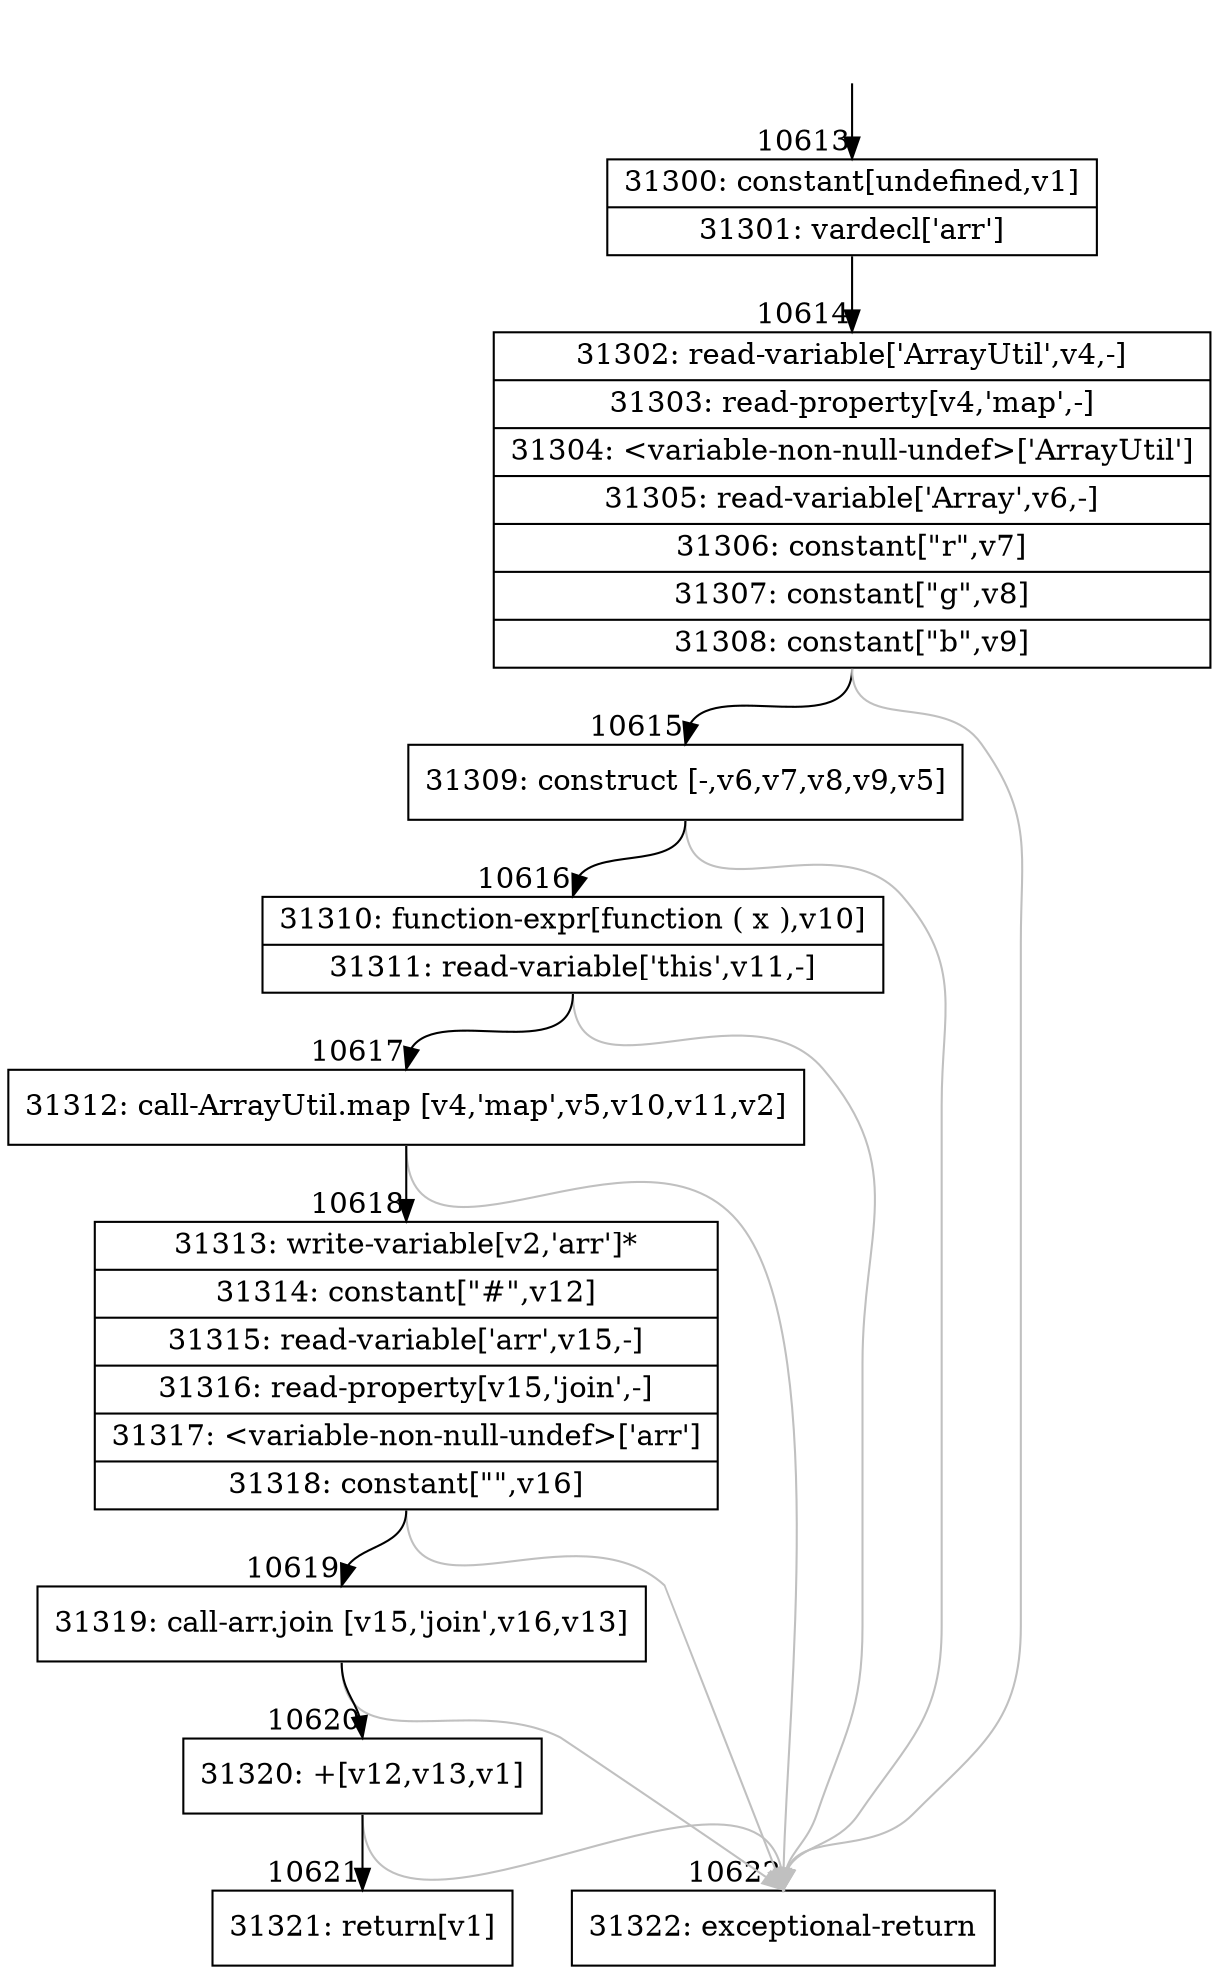 digraph {
rankdir="TD"
BB_entry777[shape=none,label=""];
BB_entry777 -> BB10613 [tailport=s, headport=n, headlabel="    10613"]
BB10613 [shape=record label="{31300: constant[undefined,v1]|31301: vardecl['arr']}" ] 
BB10613 -> BB10614 [tailport=s, headport=n, headlabel="      10614"]
BB10614 [shape=record label="{31302: read-variable['ArrayUtil',v4,-]|31303: read-property[v4,'map',-]|31304: \<variable-non-null-undef\>['ArrayUtil']|31305: read-variable['Array',v6,-]|31306: constant[\"r\",v7]|31307: constant[\"g\",v8]|31308: constant[\"b\",v9]}" ] 
BB10614 -> BB10615 [tailport=s, headport=n, headlabel="      10615"]
BB10614 -> BB10622 [tailport=s, headport=n, color=gray, headlabel="      10622"]
BB10615 [shape=record label="{31309: construct [-,v6,v7,v8,v9,v5]}" ] 
BB10615 -> BB10616 [tailport=s, headport=n, headlabel="      10616"]
BB10615 -> BB10622 [tailport=s, headport=n, color=gray]
BB10616 [shape=record label="{31310: function-expr[function ( x ),v10]|31311: read-variable['this',v11,-]}" ] 
BB10616 -> BB10617 [tailport=s, headport=n, headlabel="      10617"]
BB10616 -> BB10622 [tailport=s, headport=n, color=gray]
BB10617 [shape=record label="{31312: call-ArrayUtil.map [v4,'map',v5,v10,v11,v2]}" ] 
BB10617 -> BB10618 [tailport=s, headport=n, headlabel="      10618"]
BB10617 -> BB10622 [tailport=s, headport=n, color=gray]
BB10618 [shape=record label="{31313: write-variable[v2,'arr']*|31314: constant[\"#\",v12]|31315: read-variable['arr',v15,-]|31316: read-property[v15,'join',-]|31317: \<variable-non-null-undef\>['arr']|31318: constant[\"\",v16]}" ] 
BB10618 -> BB10619 [tailport=s, headport=n, headlabel="      10619"]
BB10618 -> BB10622 [tailport=s, headport=n, color=gray]
BB10619 [shape=record label="{31319: call-arr.join [v15,'join',v16,v13]}" ] 
BB10619 -> BB10620 [tailport=s, headport=n, headlabel="      10620"]
BB10619 -> BB10622 [tailport=s, headport=n, color=gray]
BB10620 [shape=record label="{31320: +[v12,v13,v1]}" ] 
BB10620 -> BB10621 [tailport=s, headport=n, headlabel="      10621"]
BB10620 -> BB10622 [tailport=s, headport=n, color=gray]
BB10621 [shape=record label="{31321: return[v1]}" ] 
BB10622 [shape=record label="{31322: exceptional-return}" ] 
//#$~ 15101
}
